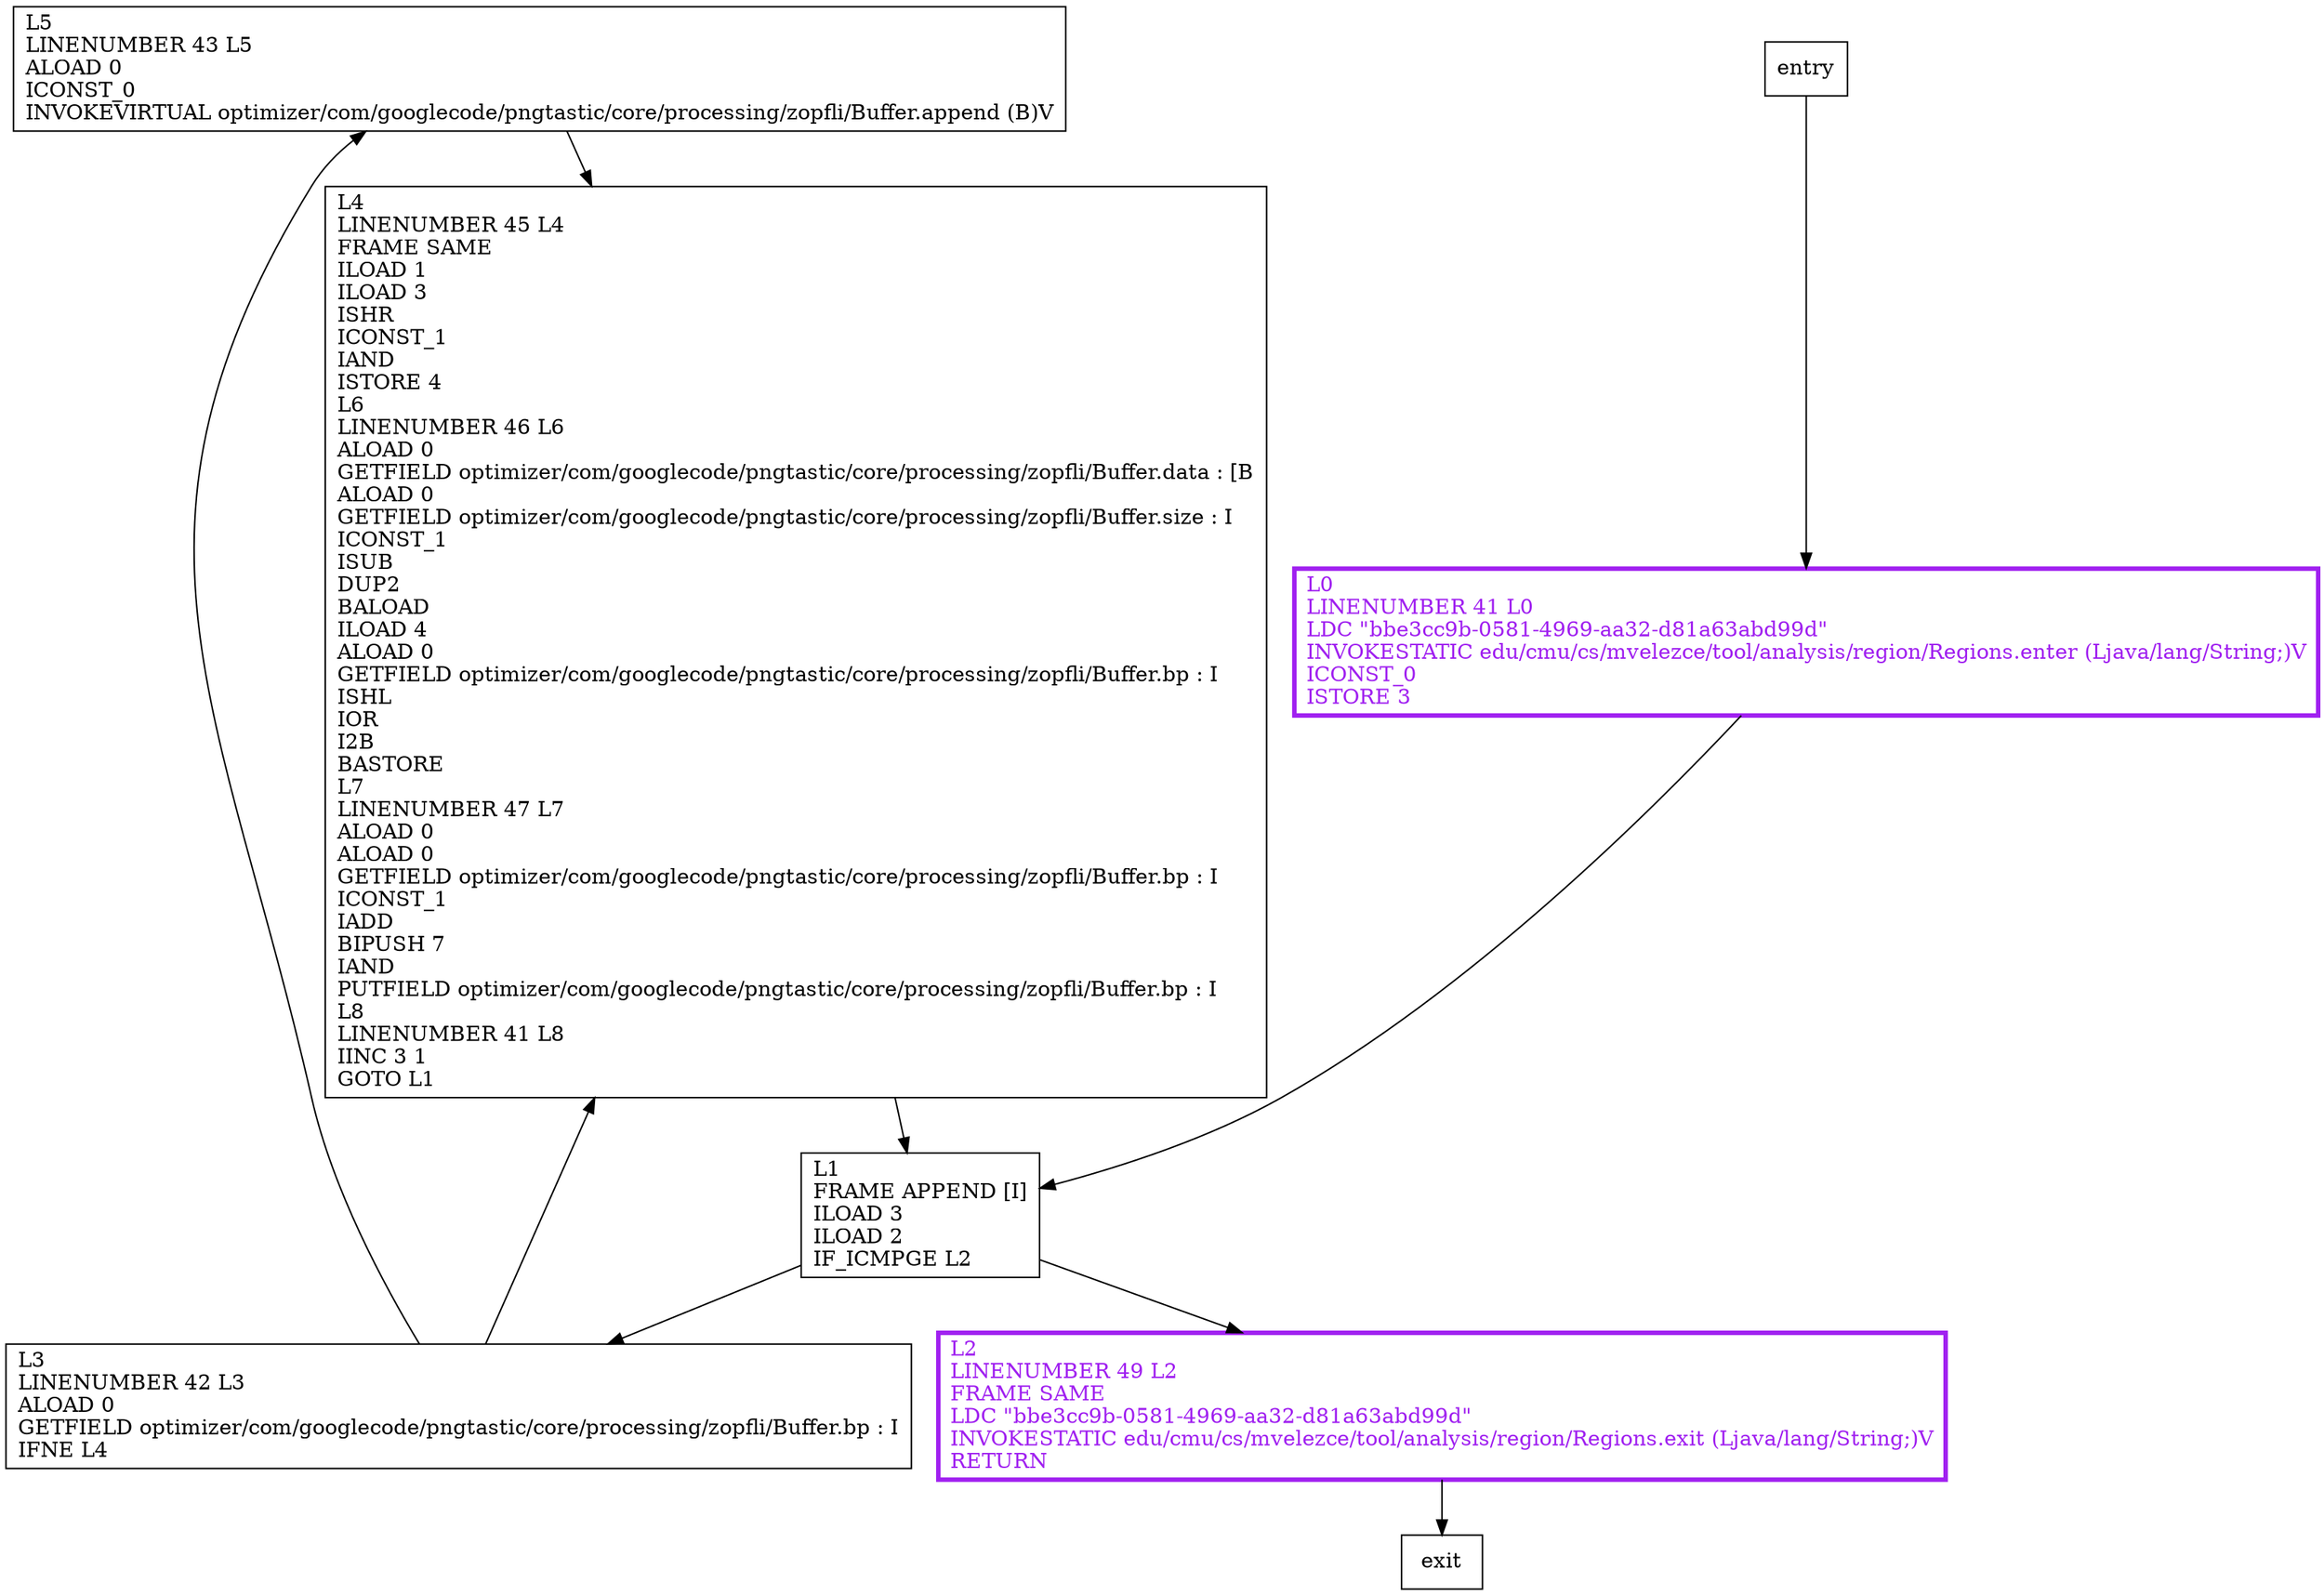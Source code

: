 digraph addBits {
node [shape=record];
1914301543 [label="L5\lLINENUMBER 43 L5\lALOAD 0\lICONST_0\lINVOKEVIRTUAL optimizer/com/googlecode/pngtastic/core/processing/zopfli/Buffer.append (B)V\l"];
315932542 [label="L2\lLINENUMBER 49 L2\lFRAME SAME\lLDC \"bbe3cc9b-0581-4969-aa32-d81a63abd99d\"\lINVOKESTATIC edu/cmu/cs/mvelezce/tool/analysis/region/Regions.exit (Ljava/lang/String;)V\lRETURN\l"];
1277009227 [label="L3\lLINENUMBER 42 L3\lALOAD 0\lGETFIELD optimizer/com/googlecode/pngtastic/core/processing/zopfli/Buffer.bp : I\lIFNE L4\l"];
2065857933 [label="L4\lLINENUMBER 45 L4\lFRAME SAME\lILOAD 1\lILOAD 3\lISHR\lICONST_1\lIAND\lISTORE 4\lL6\lLINENUMBER 46 L6\lALOAD 0\lGETFIELD optimizer/com/googlecode/pngtastic/core/processing/zopfli/Buffer.data : [B\lALOAD 0\lGETFIELD optimizer/com/googlecode/pngtastic/core/processing/zopfli/Buffer.size : I\lICONST_1\lISUB\lDUP2\lBALOAD\lILOAD 4\lALOAD 0\lGETFIELD optimizer/com/googlecode/pngtastic/core/processing/zopfli/Buffer.bp : I\lISHL\lIOR\lI2B\lBASTORE\lL7\lLINENUMBER 47 L7\lALOAD 0\lALOAD 0\lGETFIELD optimizer/com/googlecode/pngtastic/core/processing/zopfli/Buffer.bp : I\lICONST_1\lIADD\lBIPUSH 7\lIAND\lPUTFIELD optimizer/com/googlecode/pngtastic/core/processing/zopfli/Buffer.bp : I\lL8\lLINENUMBER 41 L8\lIINC 3 1\lGOTO L1\l"];
349420578 [label="L0\lLINENUMBER 41 L0\lLDC \"bbe3cc9b-0581-4969-aa32-d81a63abd99d\"\lINVOKESTATIC edu/cmu/cs/mvelezce/tool/analysis/region/Regions.enter (Ljava/lang/String;)V\lICONST_0\lISTORE 3\l"];
1157726741 [label="L1\lFRAME APPEND [I]\lILOAD 3\lILOAD 2\lIF_ICMPGE L2\l"];
entry;
exit;
1914301543 -> 2065857933;
entry -> 349420578;
315932542 -> exit;
1277009227 -> 1914301543;
1277009227 -> 2065857933;
2065857933 -> 1157726741;
349420578 -> 1157726741;
1157726741 -> 315932542;
1157726741 -> 1277009227;
315932542[fontcolor="purple", penwidth=3, color="purple"];
349420578[fontcolor="purple", penwidth=3, color="purple"];
}
